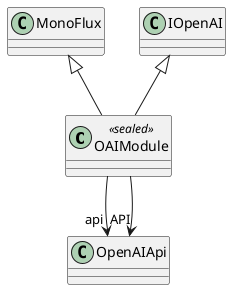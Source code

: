 @startuml
class OAIModule <<sealed>> {
}
MonoFlux <|-- OAIModule
IOpenAI <|-- OAIModule
OAIModule --> "api" OpenAIApi
OAIModule --> "API" OpenAIApi
@enduml
